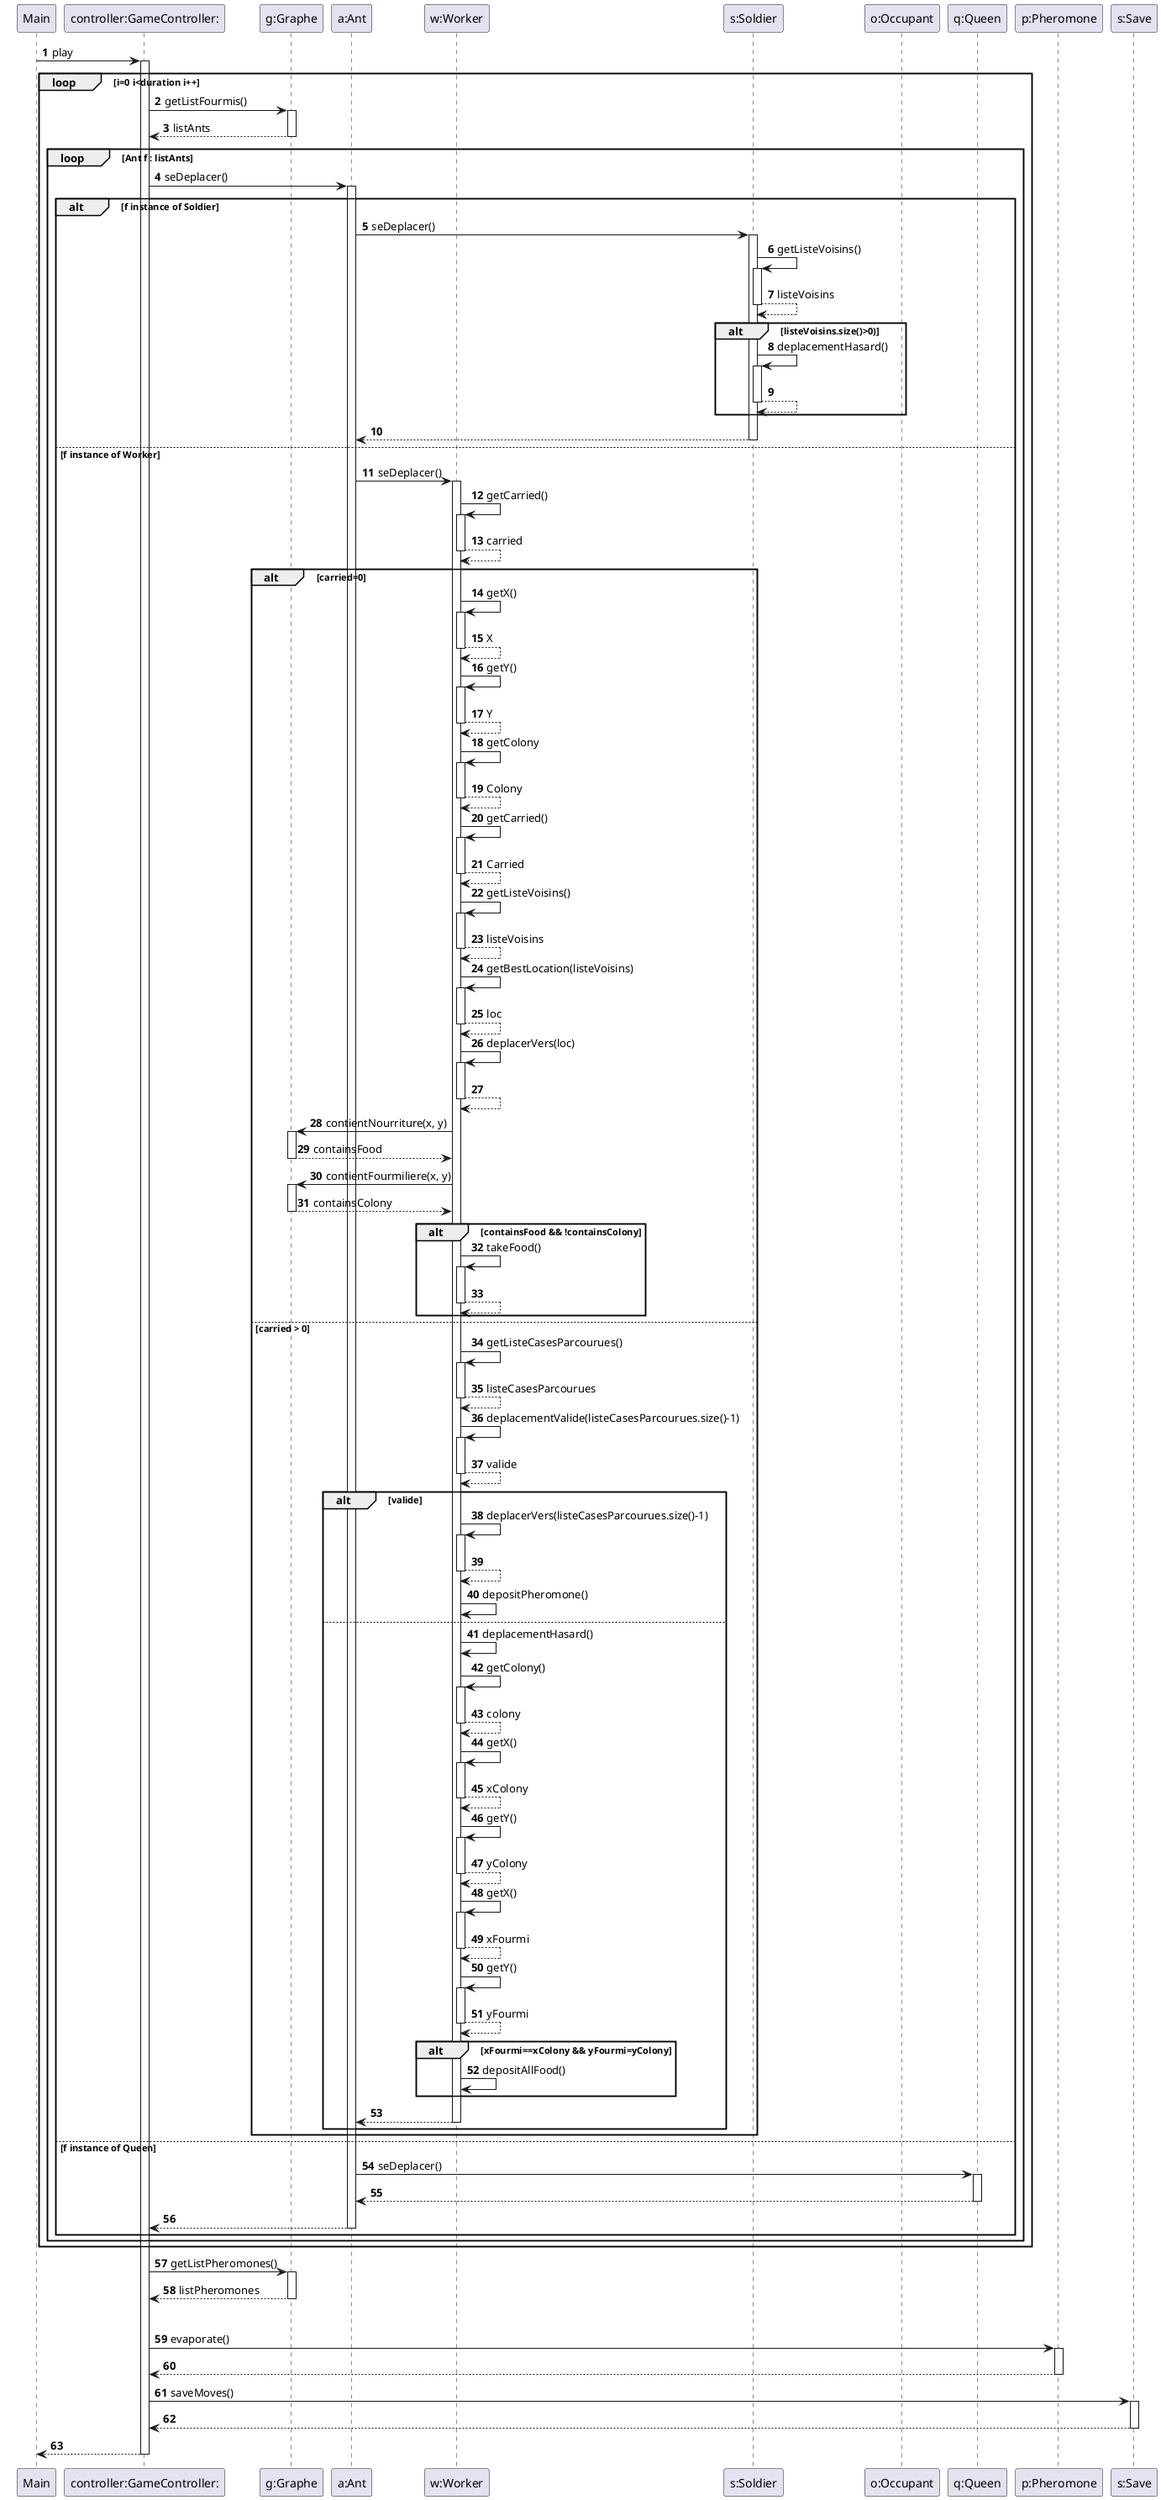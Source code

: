 @startuml
'https://plantuml.com/sequence-diagram

autonumber

Participant Main
Participant "controller:GameController:" as c
Participant "g:Graphe" as g
Participant "a:Ant" as a
Participant "w:Worker" as w
Participant "s:Soldier" as s
Participant "o:Occupant" as o
Participant "q:Queen" as q
Participant "p:Pheromone" as p
Participant "s:Save" as save

Main -> c++ : play

loop i=0 i<duration i++
c -> g++ : getListFourmis()
return listAnts

loop Ant f : listAnts
c -> a++ : seDeplacer()

alt f instance of Soldier
a -> s++ : seDeplacer()
s -> s++: getListeVoisins()
return listeVoisins
alt listeVoisins.size()>0)
s -> s++ : deplacementHasard()
return
end
return

else f instance of Worker
a-> w++ : seDeplacer()
w -> w++ : getCarried()
return carried

alt carried=0
w -> w++ : getX()
return X
w -> w++ : getY()
return Y
w -> w++ : getColony
return Colony
w -> w++ : getCarried()
return Carried
w -> w++ : getListeVoisins()
return listeVoisins
w -> w++ : getBestLocation(listeVoisins)
return loc
w -> w++ : deplacerVers(loc)
return

w -> g++ : contientNourriture(x, y)
return containsFood
w -> g++ : contientFourmiliere(x, y)
return containsColony

alt containsFood && !containsColony
w -> w++ : takeFood()
return
end


else carried > 0
w -> w++ : getListeCasesParcourues()
return listeCasesParcourues

w -> w++ : deplacementValide(listeCasesParcourues.size()-1)
return valide

alt valide
w -> w++ : deplacerVers(listeCasesParcourues.size()-1)
return
w -> w : depositPheromone()

else
w -> w : deplacementHasard()

w -> w++ : getColony()
return colony
w -> w++ : getX()
return xColony
w -> w++ : getY()
return yColony

w -> w++ : getX()
return xFourmi
w -> w++ : getY()
return yFourmi
alt xFourmi==xColony && yFourmi=yColony
w -> w : depositAllFood()

end
return

end

end
else f instance of Queen
a -> q++ : seDeplacer()
return
return


end
end
end
c -> g++ : getListPheromones()
return listPheromones

loop Pheromone p : listPheromones
c -> p++ : evaporate()
return
c -> save++ : saveMoves()
return

return

@enduml